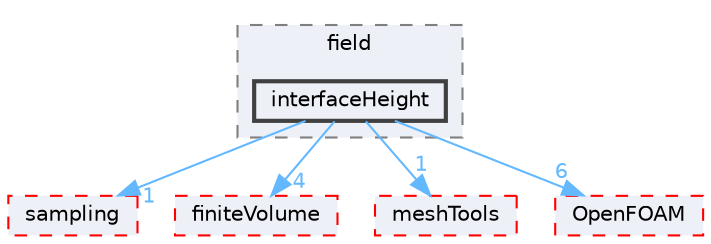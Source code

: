 digraph "src/functionObjects/field/interfaceHeight"
{
 // LATEX_PDF_SIZE
  bgcolor="transparent";
  edge [fontname=Helvetica,fontsize=10,labelfontname=Helvetica,labelfontsize=10];
  node [fontname=Helvetica,fontsize=10,shape=box,height=0.2,width=0.4];
  compound=true
  subgraph clusterdir_bae024cac12ddc6733a616261920a91f {
    graph [ bgcolor="#edf0f7", pencolor="grey50", label="field", fontname=Helvetica,fontsize=10 style="filled,dashed", URL="dir_bae024cac12ddc6733a616261920a91f.html",tooltip=""]
  dir_6d78360220b8b6ab4ef7bdc3cee7c431 [label="interfaceHeight", fillcolor="#edf0f7", color="grey25", style="filled,bold", URL="dir_6d78360220b8b6ab4ef7bdc3cee7c431.html",tooltip=""];
  }
  dir_24a3817a3c61c11f04a0a72057522f4f [label="sampling", fillcolor="#edf0f7", color="red", style="filled,dashed", URL="dir_24a3817a3c61c11f04a0a72057522f4f.html",tooltip=""];
  dir_9bd15774b555cf7259a6fa18f99fe99b [label="finiteVolume", fillcolor="#edf0f7", color="red", style="filled,dashed", URL="dir_9bd15774b555cf7259a6fa18f99fe99b.html",tooltip=""];
  dir_ae30ad0bef50cf391b24c614251bb9fd [label="meshTools", fillcolor="#edf0f7", color="red", style="filled,dashed", URL="dir_ae30ad0bef50cf391b24c614251bb9fd.html",tooltip=""];
  dir_c5473ff19b20e6ec4dfe5c310b3778a8 [label="OpenFOAM", fillcolor="#edf0f7", color="red", style="filled,dashed", URL="dir_c5473ff19b20e6ec4dfe5c310b3778a8.html",tooltip=""];
  dir_6d78360220b8b6ab4ef7bdc3cee7c431->dir_24a3817a3c61c11f04a0a72057522f4f [headlabel="1", labeldistance=1.5 headhref="dir_001900_003409.html" href="dir_001900_003409.html" color="steelblue1" fontcolor="steelblue1"];
  dir_6d78360220b8b6ab4ef7bdc3cee7c431->dir_9bd15774b555cf7259a6fa18f99fe99b [headlabel="4", labeldistance=1.5 headhref="dir_001900_001387.html" href="dir_001900_001387.html" color="steelblue1" fontcolor="steelblue1"];
  dir_6d78360220b8b6ab4ef7bdc3cee7c431->dir_ae30ad0bef50cf391b24c614251bb9fd [headlabel="1", labeldistance=1.5 headhref="dir_001900_002382.html" href="dir_001900_002382.html" color="steelblue1" fontcolor="steelblue1"];
  dir_6d78360220b8b6ab4ef7bdc3cee7c431->dir_c5473ff19b20e6ec4dfe5c310b3778a8 [headlabel="6", labeldistance=1.5 headhref="dir_001900_002695.html" href="dir_001900_002695.html" color="steelblue1" fontcolor="steelblue1"];
}
